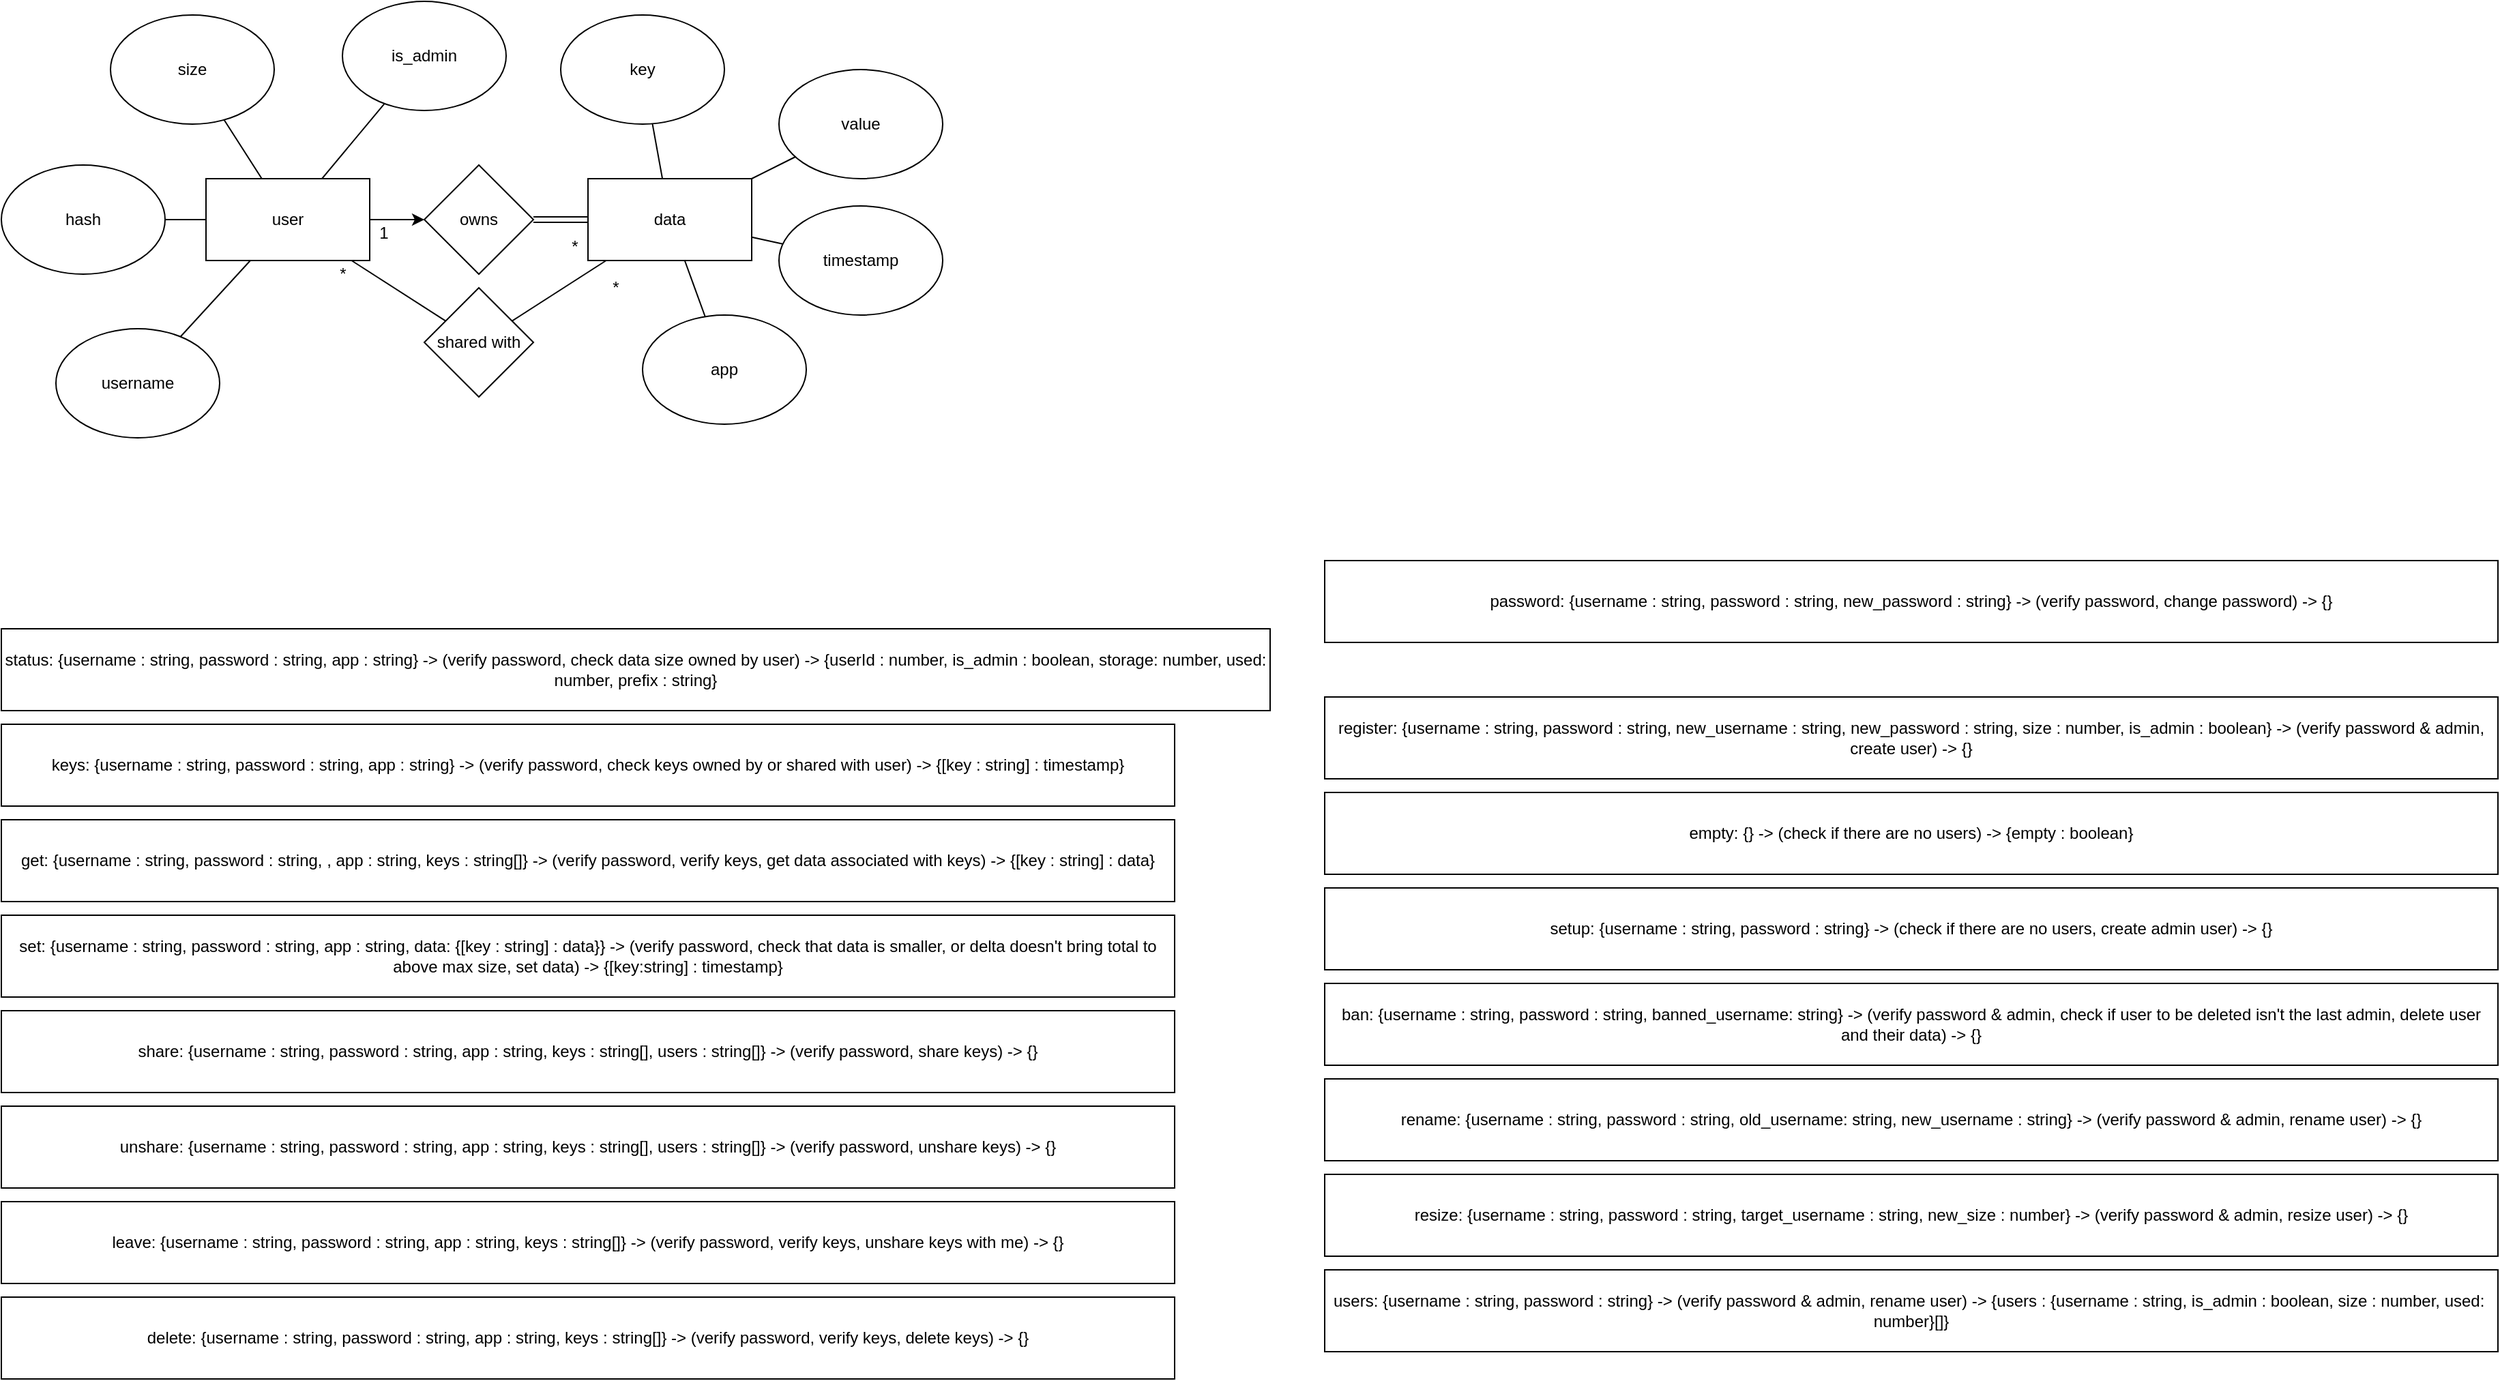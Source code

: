 <mxfile version="15.3.2" type="device"><diagram id="dr_lkqk0sAtru8ISsix2" name="Page-1"><mxGraphModel dx="1422" dy="752" grid="1" gridSize="10" guides="1" tooltips="1" connect="1" arrows="1" fold="1" page="1" pageScale="1" pageWidth="850" pageHeight="1100" math="0" shadow="0"><root><mxCell id="0"/><mxCell id="1" parent="0"/><mxCell id="Ro6oaQuyuCUMk65hc2Xn-18" style="edgeStyle=orthogonalEdgeStyle;rounded=0;orthogonalLoop=1;jettySize=auto;html=1;" parent="1" source="Ro6oaQuyuCUMk65hc2Xn-10" target="Ro6oaQuyuCUMk65hc2Xn-17" edge="1"><mxGeometry relative="1" as="geometry"/></mxCell><mxCell id="Ro6oaQuyuCUMk65hc2Xn-34" style="edgeStyle=none;rounded=0;orthogonalLoop=1;jettySize=auto;html=1;endArrow=none;endFill=0;" parent="1" source="Ro6oaQuyuCUMk65hc2Xn-10" target="Ro6oaQuyuCUMk65hc2Xn-33" edge="1"><mxGeometry relative="1" as="geometry"><mxPoint x="230" y="310" as="sourcePoint"/></mxGeometry></mxCell><mxCell id="Ro6oaQuyuCUMk65hc2Xn-10" value="user" style="rounded=0;whiteSpace=wrap;html=1;" parent="1" vertex="1"><mxGeometry x="160" y="270" width="120" height="60" as="geometry"/></mxCell><mxCell id="Ro6oaQuyuCUMk65hc2Xn-30" style="edgeStyle=none;rounded=0;orthogonalLoop=1;jettySize=auto;html=1;endArrow=none;endFill=0;" parent="1" source="Ro6oaQuyuCUMk65hc2Xn-11" target="Ro6oaQuyuCUMk65hc2Xn-14" edge="1"><mxGeometry relative="1" as="geometry"/></mxCell><mxCell id="Ro6oaQuyuCUMk65hc2Xn-42" style="edgeStyle=none;rounded=0;orthogonalLoop=1;jettySize=auto;html=1;endArrow=none;endFill=0;" parent="1" source="Ro6oaQuyuCUMk65hc2Xn-11" target="Ro6oaQuyuCUMk65hc2Xn-41" edge="1"><mxGeometry relative="1" as="geometry"/></mxCell><mxCell id="Ro6oaQuyuCUMk65hc2Xn-11" value="data" style="rounded=0;whiteSpace=wrap;html=1;" parent="1" vertex="1"><mxGeometry x="440" y="270" width="120" height="60" as="geometry"/></mxCell><mxCell id="Ro6oaQuyuCUMk65hc2Xn-29" style="rounded=0;orthogonalLoop=1;jettySize=auto;html=1;endArrow=none;endFill=0;" parent="1" source="Ro6oaQuyuCUMk65hc2Xn-12" target="Ro6oaQuyuCUMk65hc2Xn-10" edge="1"><mxGeometry relative="1" as="geometry"><mxPoint x="290" y="220" as="sourcePoint"/></mxGeometry></mxCell><mxCell id="Ro6oaQuyuCUMk65hc2Xn-12" value="is_admin" style="ellipse;whiteSpace=wrap;html=1;" parent="1" vertex="1"><mxGeometry x="260" y="140" width="120" height="80" as="geometry"/></mxCell><mxCell id="Ro6oaQuyuCUMk65hc2Xn-27" value="" style="rounded=0;orthogonalLoop=1;jettySize=auto;html=1;endArrow=none;endFill=0;" parent="1" source="Ro6oaQuyuCUMk65hc2Xn-13" target="Ro6oaQuyuCUMk65hc2Xn-10" edge="1"><mxGeometry relative="1" as="geometry"/></mxCell><mxCell id="Ro6oaQuyuCUMk65hc2Xn-13" value="hash" style="ellipse;whiteSpace=wrap;html=1;" parent="1" vertex="1"><mxGeometry x="10" y="260" width="120" height="80" as="geometry"/></mxCell><mxCell id="Ro6oaQuyuCUMk65hc2Xn-14" value="key" style="ellipse;whiteSpace=wrap;html=1;" parent="1" vertex="1"><mxGeometry x="420" y="150" width="120" height="80" as="geometry"/></mxCell><mxCell id="Ro6oaQuyuCUMk65hc2Xn-31" style="edgeStyle=none;rounded=0;orthogonalLoop=1;jettySize=auto;html=1;endArrow=none;endFill=0;" parent="1" source="Ro6oaQuyuCUMk65hc2Xn-15" target="Ro6oaQuyuCUMk65hc2Xn-11" edge="1"><mxGeometry relative="1" as="geometry"/></mxCell><mxCell id="Ro6oaQuyuCUMk65hc2Xn-15" value="value" style="ellipse;whiteSpace=wrap;html=1;" parent="1" vertex="1"><mxGeometry x="580" y="190" width="120" height="80" as="geometry"/></mxCell><mxCell id="Ro6oaQuyuCUMk65hc2Xn-32" style="edgeStyle=none;rounded=0;orthogonalLoop=1;jettySize=auto;html=1;endArrow=none;endFill=0;" parent="1" source="Ro6oaQuyuCUMk65hc2Xn-16" target="Ro6oaQuyuCUMk65hc2Xn-11" edge="1"><mxGeometry relative="1" as="geometry"/></mxCell><mxCell id="Ro6oaQuyuCUMk65hc2Xn-16" value="timestamp" style="ellipse;whiteSpace=wrap;html=1;" parent="1" vertex="1"><mxGeometry x="580" y="290" width="120" height="80" as="geometry"/></mxCell><mxCell id="Ro6oaQuyuCUMk65hc2Xn-19" style="edgeStyle=orthogonalEdgeStyle;rounded=0;orthogonalLoop=1;jettySize=auto;html=1;exitX=1;exitY=0.5;exitDx=0;exitDy=0;shape=link;" parent="1" source="Ro6oaQuyuCUMk65hc2Xn-17" target="Ro6oaQuyuCUMk65hc2Xn-11" edge="1"><mxGeometry relative="1" as="geometry"/></mxCell><mxCell id="Ro6oaQuyuCUMk65hc2Xn-17" value="owns" style="rhombus;whiteSpace=wrap;html=1;" parent="1" vertex="1"><mxGeometry x="320" y="260" width="80" height="80" as="geometry"/></mxCell><mxCell id="Ro6oaQuyuCUMk65hc2Xn-20" value="1" style="text;html=1;align=center;verticalAlign=middle;resizable=0;points=[];autosize=1;strokeColor=none;" parent="1" vertex="1"><mxGeometry x="280" y="300" width="20" height="20" as="geometry"/></mxCell><mxCell id="Ro6oaQuyuCUMk65hc2Xn-21" value="*" style="text;html=1;align=center;verticalAlign=middle;resizable=0;points=[];autosize=1;strokeColor=none;" parent="1" vertex="1"><mxGeometry x="420" y="310" width="20" height="20" as="geometry"/></mxCell><mxCell id="Ro6oaQuyuCUMk65hc2Xn-28" value="" style="rounded=0;orthogonalLoop=1;jettySize=auto;html=1;endArrow=none;endFill=0;" parent="1" source="Ro6oaQuyuCUMk65hc2Xn-22" target="Ro6oaQuyuCUMk65hc2Xn-10" edge="1"><mxGeometry relative="1" as="geometry"/></mxCell><mxCell id="Ro6oaQuyuCUMk65hc2Xn-22" value="size" style="ellipse;whiteSpace=wrap;html=1;" parent="1" vertex="1"><mxGeometry x="90" y="150" width="120" height="80" as="geometry"/></mxCell><mxCell id="Ro6oaQuyuCUMk65hc2Xn-26" value="status: {username : string, password : string, app : string} -&amp;gt; (verify password, check data size owned by user) -&amp;gt; {userId : number, is_admin : boolean, storage: number, used: number, prefix : string}" style="rounded=0;whiteSpace=wrap;html=1;" parent="1" vertex="1"><mxGeometry x="10" y="600" width="930" height="60" as="geometry"/></mxCell><mxCell id="Ro6oaQuyuCUMk65hc2Xn-35" style="edgeStyle=none;rounded=0;orthogonalLoop=1;jettySize=auto;html=1;endArrow=none;endFill=0;" parent="1" source="Ro6oaQuyuCUMk65hc2Xn-33" target="Ro6oaQuyuCUMk65hc2Xn-11" edge="1"><mxGeometry relative="1" as="geometry"/></mxCell><mxCell id="Ro6oaQuyuCUMk65hc2Xn-33" value="shared with" style="rhombus;whiteSpace=wrap;html=1;" parent="1" vertex="1"><mxGeometry x="320" y="350" width="80" height="80" as="geometry"/></mxCell><mxCell id="Ro6oaQuyuCUMk65hc2Xn-36" value="*" style="text;html=1;align=center;verticalAlign=middle;resizable=0;points=[];autosize=1;strokeColor=none;" parent="1" vertex="1"><mxGeometry x="450" y="340" width="20" height="20" as="geometry"/></mxCell><mxCell id="Ro6oaQuyuCUMk65hc2Xn-37" value="*" style="text;html=1;align=center;verticalAlign=middle;resizable=0;points=[];autosize=1;strokeColor=none;" parent="1" vertex="1"><mxGeometry x="250" y="330" width="20" height="20" as="geometry"/></mxCell><mxCell id="Ro6oaQuyuCUMk65hc2Xn-38" value="keys: {username : string, password : string, app : string} -&amp;gt; (verify password, check keys owned by or shared with user) -&amp;gt; {[key : string] : timestamp}" style="rounded=0;whiteSpace=wrap;html=1;" parent="1" vertex="1"><mxGeometry x="10" y="670" width="860" height="60" as="geometry"/></mxCell><mxCell id="Ro6oaQuyuCUMk65hc2Xn-39" value="get: {username : string, password : string, , app : string, keys : string[]} -&amp;gt; (verify password, verify keys, get data associated with keys) -&amp;gt; {[key : string] : data}" style="rounded=0;whiteSpace=wrap;html=1;" parent="1" vertex="1"><mxGeometry x="10" y="740" width="860" height="60" as="geometry"/></mxCell><mxCell id="Ro6oaQuyuCUMk65hc2Xn-40" value="set: {username : string, password : string, app : string, data: {[key : string] : data}} -&amp;gt; (verify password, check that data is smaller, or delta doesn't bring total to above max size, set data) -&amp;gt; {[key:string] : timestamp}" style="rounded=0;whiteSpace=wrap;html=1;" parent="1" vertex="1"><mxGeometry x="10" y="810" width="860" height="60" as="geometry"/></mxCell><mxCell id="Ro6oaQuyuCUMk65hc2Xn-41" value="app" style="ellipse;whiteSpace=wrap;html=1;" parent="1" vertex="1"><mxGeometry x="480" y="370" width="120" height="80" as="geometry"/></mxCell><mxCell id="Ro6oaQuyuCUMk65hc2Xn-46" value="share: {username : string, password : string, app : string, keys : string[], users : string[]} -&amp;gt; (verify password, share keys) -&amp;gt; {}" style="rounded=0;whiteSpace=wrap;html=1;" parent="1" vertex="1"><mxGeometry x="10" y="880" width="860" height="60" as="geometry"/></mxCell><mxCell id="Ro6oaQuyuCUMk65hc2Xn-47" value="unshare: {username : string, password : string, app : string, keys : string[], users : string[]} -&amp;gt; (verify password, unshare keys) -&amp;gt; {}" style="rounded=0;whiteSpace=wrap;html=1;" parent="1" vertex="1"><mxGeometry x="10" y="950" width="860" height="60" as="geometry"/></mxCell><mxCell id="Ro6oaQuyuCUMk65hc2Xn-48" value="leave: {username : string, password : string, app : string, keys : string[]} -&amp;gt; (verify password, verify keys, unshare keys with me) -&amp;gt; {}" style="rounded=0;whiteSpace=wrap;html=1;" parent="1" vertex="1"><mxGeometry x="10" y="1020" width="860" height="60" as="geometry"/></mxCell><mxCell id="Ro6oaQuyuCUMk65hc2Xn-51" value="delete: {username : string, password : string, app : string, keys : string[]} -&amp;gt; (verify password, verify keys, delete keys) -&amp;gt; {}" style="rounded=0;whiteSpace=wrap;html=1;" parent="1" vertex="1"><mxGeometry x="10" y="1090" width="860" height="60" as="geometry"/></mxCell><mxCell id="Ro6oaQuyuCUMk65hc2Xn-52" value="register: {username : string, password : string, new_username : string, new_password : string, size : number, is_admin : boolean} -&amp;gt; (verify password &amp;amp; admin, create user) -&amp;gt; {}" style="rounded=0;whiteSpace=wrap;html=1;" parent="1" vertex="1"><mxGeometry x="980" y="650" width="860" height="60" as="geometry"/></mxCell><mxCell id="Ro6oaQuyuCUMk65hc2Xn-53" value="password: {username : string, password : string, new_password : string} -&amp;gt; (verify password, change password) -&amp;gt; {}" style="rounded=0;whiteSpace=wrap;html=1;" parent="1" vertex="1"><mxGeometry x="980" y="550" width="860" height="60" as="geometry"/></mxCell><mxCell id="Ro6oaQuyuCUMk65hc2Xn-55" value="" style="edgeStyle=none;rounded=0;orthogonalLoop=1;jettySize=auto;html=1;endArrow=none;endFill=0;" parent="1" source="Ro6oaQuyuCUMk65hc2Xn-54" target="Ro6oaQuyuCUMk65hc2Xn-10" edge="1"><mxGeometry relative="1" as="geometry"/></mxCell><mxCell id="Ro6oaQuyuCUMk65hc2Xn-54" value="username" style="ellipse;whiteSpace=wrap;html=1;" parent="1" vertex="1"><mxGeometry x="50" y="380" width="120" height="80" as="geometry"/></mxCell><mxCell id="Ro6oaQuyuCUMk65hc2Xn-58" value="empty: {} -&amp;gt; (check if there are no users) -&amp;gt; {empty : boolean}" style="rounded=0;whiteSpace=wrap;html=1;" parent="1" vertex="1"><mxGeometry x="980" y="720" width="860" height="60" as="geometry"/></mxCell><mxCell id="Ro6oaQuyuCUMk65hc2Xn-60" value="setup: {username : string, password : string} -&amp;gt; (check if there are no users, create admin user) -&amp;gt; {}" style="rounded=0;whiteSpace=wrap;html=1;" parent="1" vertex="1"><mxGeometry x="980" y="790" width="860" height="60" as="geometry"/></mxCell><mxCell id="Ro6oaQuyuCUMk65hc2Xn-61" value="ban: {username : string, password : string, banned_username: string} -&amp;gt; (verify password &amp;amp; admin, check if user to be deleted isn't the last admin, delete user and their data) -&amp;gt; {}" style="rounded=0;whiteSpace=wrap;html=1;" parent="1" vertex="1"><mxGeometry x="980" y="860" width="860" height="60" as="geometry"/></mxCell><mxCell id="Ro6oaQuyuCUMk65hc2Xn-62" value="rename: {username : string, password : string, old_username: string, new_username : string} -&amp;gt; (verify password &amp;amp; admin, rename user) -&amp;gt; {}" style="rounded=0;whiteSpace=wrap;html=1;" parent="1" vertex="1"><mxGeometry x="980" y="930" width="860" height="60" as="geometry"/></mxCell><mxCell id="Ro6oaQuyuCUMk65hc2Xn-63" value="resize: {username : string, password : string, target_username : string, new_size : number} -&amp;gt; (verify password &amp;amp; admin, resize user) -&amp;gt; {}" style="rounded=0;whiteSpace=wrap;html=1;" parent="1" vertex="1"><mxGeometry x="980" y="1000" width="860" height="60" as="geometry"/></mxCell><mxCell id="Ro6oaQuyuCUMk65hc2Xn-64" value="users: {username : string, password : string} -&amp;gt; (verify password &amp;amp; admin, rename user) -&amp;gt; {users : {username : string, is_admin : boolean, size : number, used:&amp;nbsp; number}[]}" style="rounded=0;whiteSpace=wrap;html=1;" parent="1" vertex="1"><mxGeometry x="980" y="1070" width="860" height="60" as="geometry"/></mxCell></root></mxGraphModel></diagram></mxfile>